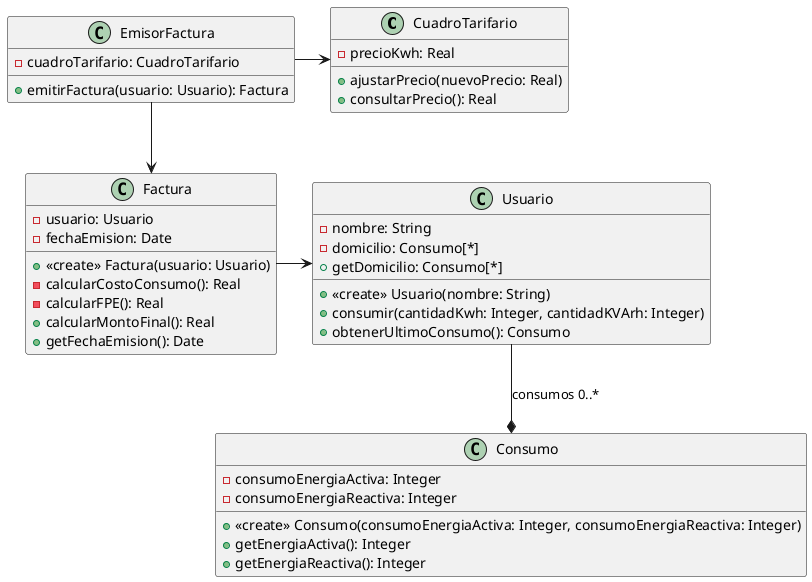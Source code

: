 @startuml

class CuadroTarifario {
-precioKwh: Real
+ajustarPrecio(nuevoPrecio: Real)
+consultarPrecio(): Real
}

class Consumo {
-consumoEnergiaActiva: Integer
-consumoEnergiaReactiva: Integer
+<<create>> Consumo(consumoEnergiaActiva: Integer, consumoEnergiaReactiva: Integer)
+getEnergiaActiva(): Integer
+getEnergiaReactiva(): Integer
}

class Usuario {
-nombre: String
-domicilio: Consumo[*]
+<<create>> Usuario(nombre: String)
+consumir(cantidadKwh: Integer, cantidadKVArh: Integer)
+getDomicilio: Consumo[*]
+obtenerUltimoConsumo(): Consumo
}

class Factura {
-usuario: Usuario
-fechaEmision: Date
+<<create>> Factura(usuario: Usuario)
-calcularCostoConsumo(): Real
-calcularFPE(): Real
+calcularMontoFinal(): Real
+getFechaEmision(): Date
}

class EmisorFactura {
-cuadroTarifario: CuadroTarifario
+emitirFactura(usuario: Usuario): Factura
}

EmisorFactura -right-> CuadroTarifario
EmisorFactura -down-> Factura
Factura -right-> Usuario
Usuario -down-* Consumo:  consumos 0..*

@enduml
